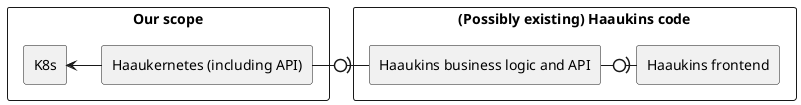 @startuml

skinparam linetype ortho

rectangle "Our scope" {
  rectangle "K8s" as k8s
  rectangle "Haaukernetes (including API)" as api
}

rectangle "(Possibly existing) Haaukins code" {
  rectangle "Haaukins business logic and API" as BL
  rectangle "Haaukins frontend" as front

}

api -right0)- BL
BL -right0)- front
k8s <- api

@enduml
